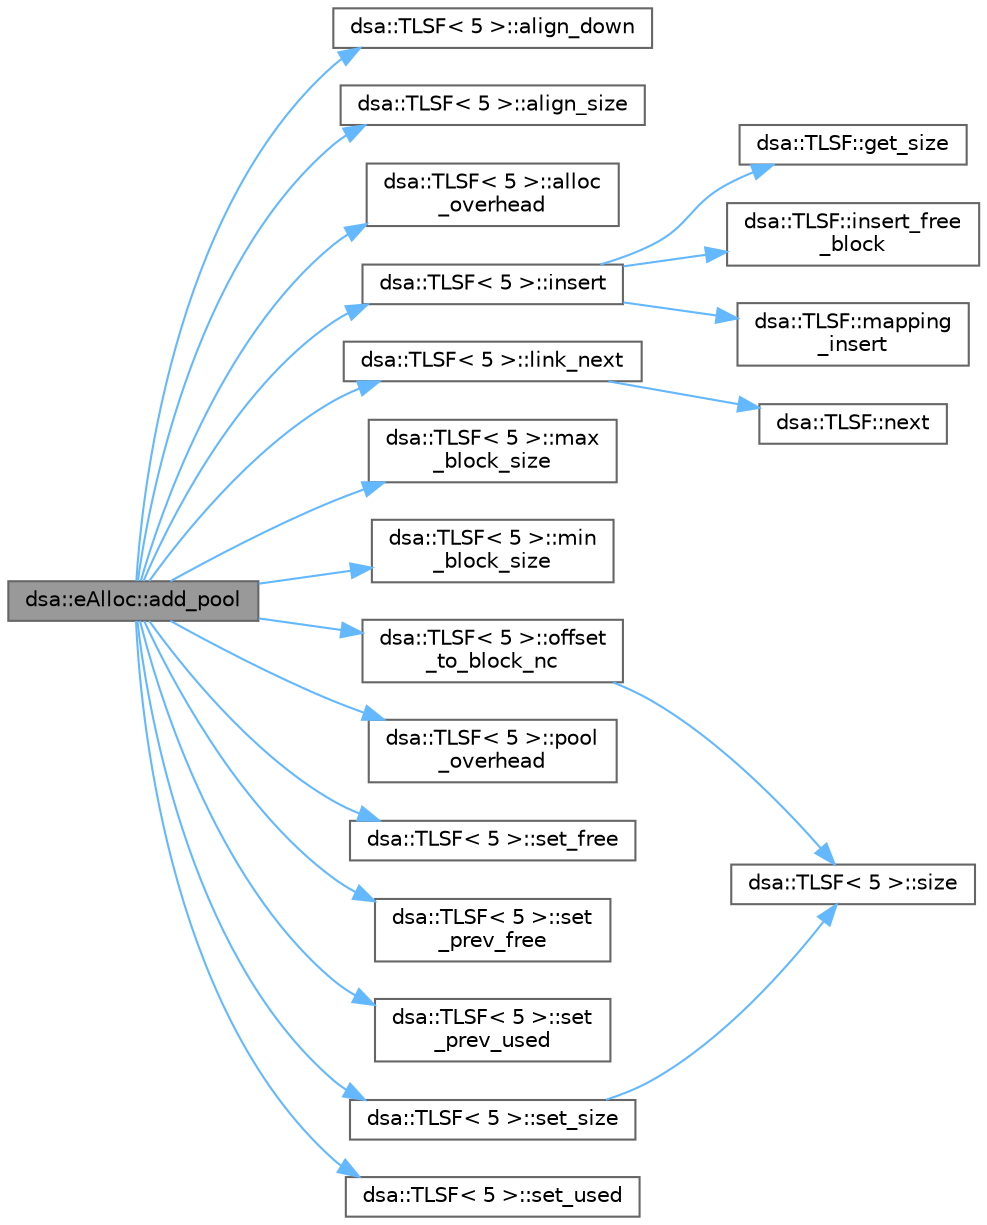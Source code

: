digraph "dsa::eAlloc::add_pool"
{
 // LATEX_PDF_SIZE
  bgcolor="transparent";
  edge [fontname=Helvetica,fontsize=10,labelfontname=Helvetica,labelfontsize=10];
  node [fontname=Helvetica,fontsize=10,shape=box,height=0.2,width=0.4];
  rankdir="LR";
  Node1 [id="Node000001",label="dsa::eAlloc::add_pool",height=0.2,width=0.4,color="gray40", fillcolor="grey60", style="filled", fontcolor="black",tooltip="Adds a new memory pool to the allocator."];
  Node1 -> Node2 [id="edge1_Node000001_Node000002",color="steelblue1",style="solid",tooltip=" "];
  Node2 [id="Node000002",label="dsa::TLSF\< 5 \>::align_down",height=0.2,width=0.4,color="grey40", fillcolor="white", style="filled",URL="$classdsa_1_1_t_l_s_f.html#adbb8bb2285eca7f84e3529b4207215d1",tooltip=" "];
  Node1 -> Node3 [id="edge2_Node000001_Node000003",color="steelblue1",style="solid",tooltip=" "];
  Node3 [id="Node000003",label="dsa::TLSF\< 5 \>::align_size",height=0.2,width=0.4,color="grey40", fillcolor="white", style="filled",URL="$classdsa_1_1_t_l_s_f.html#aa368212269f0ea11be46c699c43cc548",tooltip=" "];
  Node1 -> Node4 [id="edge3_Node000001_Node000004",color="steelblue1",style="solid",tooltip=" "];
  Node4 [id="Node000004",label="dsa::TLSF\< 5 \>::alloc\l_overhead",height=0.2,width=0.4,color="grey40", fillcolor="white", style="filled",URL="$classdsa_1_1_t_l_s_f.html#a1e7328266ccc90058b455aea1ba93746",tooltip=" "];
  Node1 -> Node5 [id="edge4_Node000001_Node000005",color="steelblue1",style="solid",tooltip=" "];
  Node5 [id="Node000005",label="dsa::TLSF\< 5 \>::insert",height=0.2,width=0.4,color="grey40", fillcolor="white", style="filled",URL="$classdsa_1_1_t_l_s_f.html#a0dc5ae2b42c39b8ebafbb0cd4d5ac5a7",tooltip=" "];
  Node5 -> Node6 [id="edge5_Node000005_Node000006",color="steelblue1",style="solid",tooltip=" "];
  Node6 [id="Node000006",label="dsa::TLSF::get_size",height=0.2,width=0.4,color="grey40", fillcolor="white", style="filled",URL="$classdsa_1_1_t_l_s_f.html#aa3b06851f567dc4366f71faf793d278c",tooltip=" "];
  Node5 -> Node7 [id="edge6_Node000005_Node000007",color="steelblue1",style="solid",tooltip=" "];
  Node7 [id="Node000007",label="dsa::TLSF::insert_free\l_block",height=0.2,width=0.4,color="grey40", fillcolor="white", style="filled",URL="$classdsa_1_1_t_l_s_f.html#a07deb05a505f94dfbd6eb637a151008a",tooltip=" "];
  Node5 -> Node8 [id="edge7_Node000005_Node000008",color="steelblue1",style="solid",tooltip=" "];
  Node8 [id="Node000008",label="dsa::TLSF::mapping\l_insert",height=0.2,width=0.4,color="grey40", fillcolor="white", style="filled",URL="$classdsa_1_1_t_l_s_f.html#a7aaa27582e40b9eabb7d4c03c5facb04",tooltip=" "];
  Node1 -> Node9 [id="edge8_Node000001_Node000009",color="steelblue1",style="solid",tooltip=" "];
  Node9 [id="Node000009",label="dsa::TLSF\< 5 \>::link_next",height=0.2,width=0.4,color="grey40", fillcolor="white", style="filled",URL="$classdsa_1_1_t_l_s_f.html#ab7f459a80a15779948a5b3436caa0fb2",tooltip=" "];
  Node9 -> Node10 [id="edge9_Node000009_Node000010",color="steelblue1",style="solid",tooltip=" "];
  Node10 [id="Node000010",label="dsa::TLSF::next",height=0.2,width=0.4,color="grey40", fillcolor="white", style="filled",URL="$classdsa_1_1_t_l_s_f.html#a95fb2325991390b7e21889d5f212e231",tooltip=" "];
  Node1 -> Node11 [id="edge10_Node000001_Node000011",color="steelblue1",style="solid",tooltip=" "];
  Node11 [id="Node000011",label="dsa::TLSF\< 5 \>::max\l_block_size",height=0.2,width=0.4,color="grey40", fillcolor="white", style="filled",URL="$classdsa_1_1_t_l_s_f.html#a8c4a779e143cd73fe56782c936795dd6",tooltip=" "];
  Node1 -> Node12 [id="edge11_Node000001_Node000012",color="steelblue1",style="solid",tooltip=" "];
  Node12 [id="Node000012",label="dsa::TLSF\< 5 \>::min\l_block_size",height=0.2,width=0.4,color="grey40", fillcolor="white", style="filled",URL="$classdsa_1_1_t_l_s_f.html#a89ba8da1eed88f7ce1540d3b8dbfb10b",tooltip=" "];
  Node1 -> Node13 [id="edge12_Node000001_Node000013",color="steelblue1",style="solid",tooltip=" "];
  Node13 [id="Node000013",label="dsa::TLSF\< 5 \>::offset\l_to_block_nc",height=0.2,width=0.4,color="grey40", fillcolor="white", style="filled",URL="$classdsa_1_1_t_l_s_f.html#abc81913bafee4d307d838896319a0ca1",tooltip=" "];
  Node13 -> Node14 [id="edge13_Node000013_Node000014",color="steelblue1",style="solid",tooltip=" "];
  Node14 [id="Node000014",label="dsa::TLSF\< 5 \>::size",height=0.2,width=0.4,color="grey40", fillcolor="white", style="filled",URL="$classdsa_1_1_t_l_s_f.html#a9618212c00b858005a7e7c4d3891d992",tooltip=" "];
  Node1 -> Node15 [id="edge14_Node000001_Node000015",color="steelblue1",style="solid",tooltip=" "];
  Node15 [id="Node000015",label="dsa::TLSF\< 5 \>::pool\l_overhead",height=0.2,width=0.4,color="grey40", fillcolor="white", style="filled",URL="$classdsa_1_1_t_l_s_f.html#a5d88bfb8ba87a80e7f69cf7e02a40244",tooltip=" "];
  Node1 -> Node16 [id="edge15_Node000001_Node000016",color="steelblue1",style="solid",tooltip=" "];
  Node16 [id="Node000016",label="dsa::TLSF\< 5 \>::set_free",height=0.2,width=0.4,color="grey40", fillcolor="white", style="filled",URL="$classdsa_1_1_t_l_s_f.html#a5b817e5a0872cac294950e321bdf75ea",tooltip=" "];
  Node1 -> Node17 [id="edge16_Node000001_Node000017",color="steelblue1",style="solid",tooltip=" "];
  Node17 [id="Node000017",label="dsa::TLSF\< 5 \>::set\l_prev_free",height=0.2,width=0.4,color="grey40", fillcolor="white", style="filled",URL="$classdsa_1_1_t_l_s_f.html#a8fa3eb30d8636dfb48c02ca7860ec733",tooltip=" "];
  Node1 -> Node18 [id="edge17_Node000001_Node000018",color="steelblue1",style="solid",tooltip=" "];
  Node18 [id="Node000018",label="dsa::TLSF\< 5 \>::set\l_prev_used",height=0.2,width=0.4,color="grey40", fillcolor="white", style="filled",URL="$classdsa_1_1_t_l_s_f.html#a4fd943d469f8d3be81ba66e109f8340f",tooltip=" "];
  Node1 -> Node19 [id="edge18_Node000001_Node000019",color="steelblue1",style="solid",tooltip=" "];
  Node19 [id="Node000019",label="dsa::TLSF\< 5 \>::set_size",height=0.2,width=0.4,color="grey40", fillcolor="white", style="filled",URL="$classdsa_1_1_t_l_s_f.html#af56ea62a64a94a3620be635004a433b4",tooltip=" "];
  Node19 -> Node14 [id="edge19_Node000019_Node000014",color="steelblue1",style="solid",tooltip=" "];
  Node1 -> Node20 [id="edge20_Node000001_Node000020",color="steelblue1",style="solid",tooltip=" "];
  Node20 [id="Node000020",label="dsa::TLSF\< 5 \>::set_used",height=0.2,width=0.4,color="grey40", fillcolor="white", style="filled",URL="$classdsa_1_1_t_l_s_f.html#a72f2bfdf752ce60b3af7301ea029bffb",tooltip=" "];
}
